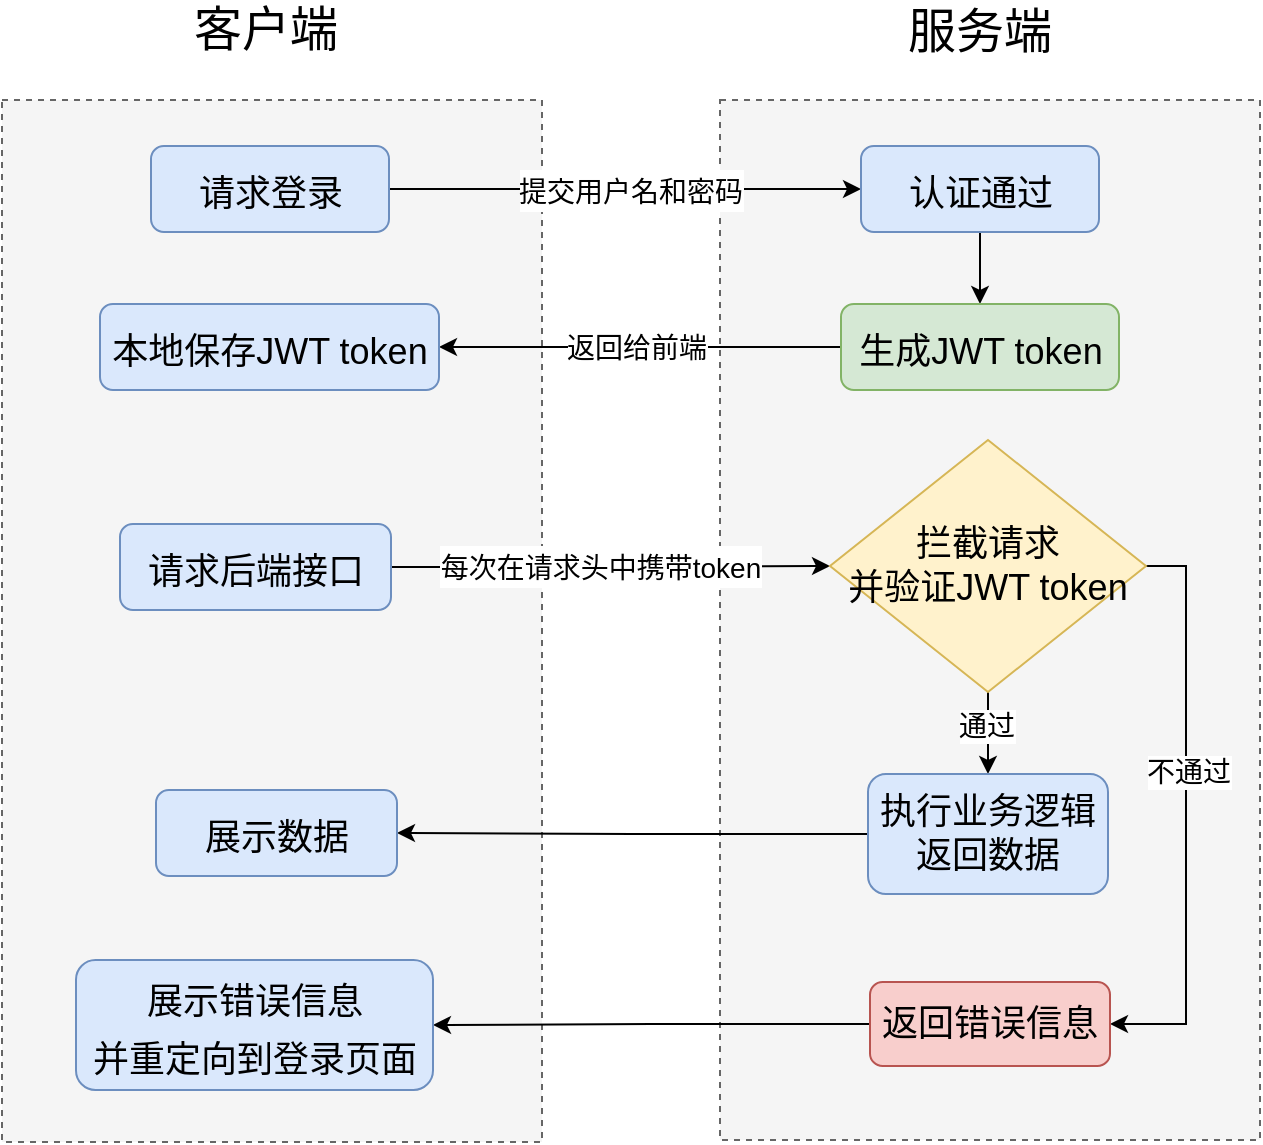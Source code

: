 <mxfile version="20.3.0" type="device"><diagram id="5mShfsmsJIJCnzJ2BHWy" name="第 1 页"><mxGraphModel dx="1038" dy="641" grid="0" gridSize="10" guides="1" tooltips="1" connect="1" arrows="1" fold="1" page="1" pageScale="1" pageWidth="827" pageHeight="1169" math="0" shadow="0"><root><mxCell id="0"/><mxCell id="1" parent="0"/><mxCell id="1ckoUlG3FwpZIvLxn8a1-1" value="" style="rounded=0;whiteSpace=wrap;html=1;dashed=1;fillColor=#f5f5f5;fontColor=#333333;strokeColor=#666666;" vertex="1" parent="1"><mxGeometry x="86" y="158" width="270" height="521" as="geometry"/></mxCell><mxCell id="1ckoUlG3FwpZIvLxn8a1-3" value="&lt;font style=&quot;font-size: 24px;&quot;&gt;客户端&lt;/font&gt;" style="text;html=1;strokeColor=none;fillColor=none;align=center;verticalAlign=middle;whiteSpace=wrap;rounded=0;dashed=1;" vertex="1" parent="1"><mxGeometry x="170" y="108" width="96" height="30" as="geometry"/></mxCell><mxCell id="1ckoUlG3FwpZIvLxn8a1-4" value="&lt;font style=&quot;font-size: 24px;&quot;&gt;服务端&lt;/font&gt;" style="text;html=1;strokeColor=none;fillColor=none;align=center;verticalAlign=middle;whiteSpace=wrap;rounded=0;dashed=1;" vertex="1" parent="1"><mxGeometry x="527" y="109" width="96" height="30" as="geometry"/></mxCell><mxCell id="1ckoUlG3FwpZIvLxn8a1-5" value="" style="rounded=0;whiteSpace=wrap;html=1;dashed=1;fillColor=#f5f5f5;fontColor=#333333;strokeColor=#666666;" vertex="1" parent="1"><mxGeometry x="445" y="158" width="270" height="520" as="geometry"/></mxCell><mxCell id="1ckoUlG3FwpZIvLxn8a1-8" style="edgeStyle=orthogonalEdgeStyle;rounded=0;orthogonalLoop=1;jettySize=auto;html=1;exitX=1;exitY=0.5;exitDx=0;exitDy=0;entryX=0;entryY=0.5;entryDx=0;entryDy=0;fontSize=18;" edge="1" parent="1" source="1ckoUlG3FwpZIvLxn8a1-6" target="1ckoUlG3FwpZIvLxn8a1-7"><mxGeometry relative="1" as="geometry"/></mxCell><mxCell id="1ckoUlG3FwpZIvLxn8a1-9" value="&lt;font style=&quot;font-size: 14px;&quot;&gt;提交用户名和密码&lt;/font&gt;" style="edgeLabel;html=1;align=center;verticalAlign=middle;resizable=0;points=[];fontSize=18;" vertex="1" connectable="0" parent="1ckoUlG3FwpZIvLxn8a1-8"><mxGeometry x="-0.182" relative="1" as="geometry"><mxPoint x="24" as="offset"/></mxGeometry></mxCell><mxCell id="1ckoUlG3FwpZIvLxn8a1-6" value="&lt;font style=&quot;font-size: 18px;&quot;&gt;请求登录&lt;/font&gt;" style="rounded=1;whiteSpace=wrap;html=1;fontSize=24;fillColor=#dae8fc;strokeColor=#6c8ebf;" vertex="1" parent="1"><mxGeometry x="160.5" y="181" width="119" height="43" as="geometry"/></mxCell><mxCell id="1ckoUlG3FwpZIvLxn8a1-12" style="edgeStyle=orthogonalEdgeStyle;rounded=0;orthogonalLoop=1;jettySize=auto;html=1;exitX=0.5;exitY=1;exitDx=0;exitDy=0;entryX=0.5;entryY=0;entryDx=0;entryDy=0;fontSize=14;" edge="1" parent="1" source="1ckoUlG3FwpZIvLxn8a1-7" target="1ckoUlG3FwpZIvLxn8a1-10"><mxGeometry relative="1" as="geometry"/></mxCell><mxCell id="1ckoUlG3FwpZIvLxn8a1-7" value="&lt;font style=&quot;font-size: 18px;&quot;&gt;认证通过&lt;/font&gt;" style="rounded=1;whiteSpace=wrap;html=1;fontSize=24;fillColor=#dae8fc;strokeColor=#6c8ebf;" vertex="1" parent="1"><mxGeometry x="515.5" y="181" width="119" height="43" as="geometry"/></mxCell><mxCell id="1ckoUlG3FwpZIvLxn8a1-13" style="edgeStyle=orthogonalEdgeStyle;rounded=0;orthogonalLoop=1;jettySize=auto;html=1;exitX=0;exitY=0.5;exitDx=0;exitDy=0;entryX=1;entryY=0.5;entryDx=0;entryDy=0;fontSize=14;" edge="1" parent="1" source="1ckoUlG3FwpZIvLxn8a1-10" target="1ckoUlG3FwpZIvLxn8a1-11"><mxGeometry relative="1" as="geometry"/></mxCell><mxCell id="1ckoUlG3FwpZIvLxn8a1-14" value="返回给前端" style="edgeLabel;html=1;align=center;verticalAlign=middle;resizable=0;points=[];fontSize=14;" vertex="1" connectable="0" parent="1ckoUlG3FwpZIvLxn8a1-13"><mxGeometry x="-0.117" relative="1" as="geometry"><mxPoint x="-14" as="offset"/></mxGeometry></mxCell><mxCell id="1ckoUlG3FwpZIvLxn8a1-10" value="&lt;font style=&quot;font-size: 18px;&quot;&gt;生成JWT token&lt;/font&gt;" style="rounded=1;whiteSpace=wrap;html=1;fontSize=24;fillColor=#d5e8d4;strokeColor=#82b366;" vertex="1" parent="1"><mxGeometry x="505.5" y="260" width="139" height="43" as="geometry"/></mxCell><mxCell id="1ckoUlG3FwpZIvLxn8a1-11" value="&lt;font style=&quot;font-size: 18px;&quot;&gt;本地保存JWT token&lt;/font&gt;" style="rounded=1;whiteSpace=wrap;html=1;fontSize=24;fillColor=#dae8fc;strokeColor=#6c8ebf;" vertex="1" parent="1"><mxGeometry x="135" y="260" width="169.5" height="43" as="geometry"/></mxCell><mxCell id="1ckoUlG3FwpZIvLxn8a1-17" style="edgeStyle=orthogonalEdgeStyle;rounded=0;orthogonalLoop=1;jettySize=auto;html=1;exitX=1;exitY=0.5;exitDx=0;exitDy=0;fontSize=18;" edge="1" parent="1" source="1ckoUlG3FwpZIvLxn8a1-15" target="1ckoUlG3FwpZIvLxn8a1-16"><mxGeometry relative="1" as="geometry"/></mxCell><mxCell id="1ckoUlG3FwpZIvLxn8a1-18" value="&lt;font style=&quot;font-size: 14px;&quot;&gt;每次在请求头中携带token&lt;/font&gt;" style="edgeLabel;html=1;align=center;verticalAlign=middle;resizable=0;points=[];fontSize=18;" vertex="1" connectable="0" parent="1ckoUlG3FwpZIvLxn8a1-17"><mxGeometry x="-0.113" y="-1" relative="1" as="geometry"><mxPoint x="7" y="-2" as="offset"/></mxGeometry></mxCell><mxCell id="1ckoUlG3FwpZIvLxn8a1-15" value="&lt;font style=&quot;font-size: 18px;&quot;&gt;请求后端接口&lt;/font&gt;" style="rounded=1;whiteSpace=wrap;html=1;fontSize=24;fillColor=#dae8fc;strokeColor=#6c8ebf;" vertex="1" parent="1"><mxGeometry x="145" y="370" width="135.5" height="43" as="geometry"/></mxCell><mxCell id="1ckoUlG3FwpZIvLxn8a1-21" style="edgeStyle=orthogonalEdgeStyle;rounded=0;orthogonalLoop=1;jettySize=auto;html=1;exitX=0.5;exitY=1;exitDx=0;exitDy=0;entryX=0.5;entryY=0;entryDx=0;entryDy=0;fontSize=18;" edge="1" parent="1" source="1ckoUlG3FwpZIvLxn8a1-16" target="1ckoUlG3FwpZIvLxn8a1-19"><mxGeometry relative="1" as="geometry"><Array as="points"><mxPoint x="579" y="477"/><mxPoint x="579" y="477"/></Array></mxGeometry></mxCell><mxCell id="1ckoUlG3FwpZIvLxn8a1-28" value="通过" style="edgeLabel;html=1;align=center;verticalAlign=middle;resizable=0;points=[];fontSize=14;" vertex="1" connectable="0" parent="1ckoUlG3FwpZIvLxn8a1-21"><mxGeometry x="-0.534" y="-1" relative="1" as="geometry"><mxPoint y="7" as="offset"/></mxGeometry></mxCell><mxCell id="1ckoUlG3FwpZIvLxn8a1-25" style="edgeStyle=orthogonalEdgeStyle;rounded=0;orthogonalLoop=1;jettySize=auto;html=1;exitX=1;exitY=0.5;exitDx=0;exitDy=0;entryX=1;entryY=0.5;entryDx=0;entryDy=0;fontSize=14;" edge="1" parent="1" source="1ckoUlG3FwpZIvLxn8a1-16" target="1ckoUlG3FwpZIvLxn8a1-22"><mxGeometry relative="1" as="geometry"/></mxCell><mxCell id="1ckoUlG3FwpZIvLxn8a1-26" value="不通过" style="edgeLabel;html=1;align=center;verticalAlign=middle;resizable=0;points=[];fontSize=14;" vertex="1" connectable="0" parent="1ckoUlG3FwpZIvLxn8a1-25"><mxGeometry x="-0.183" y="1" relative="1" as="geometry"><mxPoint y="6" as="offset"/></mxGeometry></mxCell><mxCell id="1ckoUlG3FwpZIvLxn8a1-16" value="&lt;font style=&quot;font-size: 18px;&quot;&gt;拦截请求&lt;br&gt;并验证JWT token&lt;/font&gt;" style="rhombus;whiteSpace=wrap;html=1;fontSize=14;fillColor=#fff2cc;strokeColor=#d6b656;" vertex="1" parent="1"><mxGeometry x="500" y="328" width="158" height="126" as="geometry"/></mxCell><mxCell id="1ckoUlG3FwpZIvLxn8a1-29" style="edgeStyle=orthogonalEdgeStyle;rounded=0;orthogonalLoop=1;jettySize=auto;html=1;exitX=0;exitY=0.5;exitDx=0;exitDy=0;entryX=1;entryY=0.5;entryDx=0;entryDy=0;fontSize=14;" edge="1" parent="1" source="1ckoUlG3FwpZIvLxn8a1-19" target="1ckoUlG3FwpZIvLxn8a1-20"><mxGeometry relative="1" as="geometry"/></mxCell><mxCell id="1ckoUlG3FwpZIvLxn8a1-19" value="&lt;font style=&quot;font-size: 18px;&quot;&gt;执行业务逻辑&lt;br&gt;返回数据&lt;/font&gt;" style="rounded=1;whiteSpace=wrap;html=1;fontSize=14;fillColor=#dae8fc;strokeColor=#6c8ebf;" vertex="1" parent="1"><mxGeometry x="519" y="495" width="120" height="60" as="geometry"/></mxCell><mxCell id="1ckoUlG3FwpZIvLxn8a1-20" value="&lt;font style=&quot;font-size: 18px;&quot;&gt;展示数据&lt;/font&gt;" style="rounded=1;whiteSpace=wrap;html=1;fontSize=24;fillColor=#dae8fc;strokeColor=#6c8ebf;" vertex="1" parent="1"><mxGeometry x="163" y="503" width="120.5" height="43" as="geometry"/></mxCell><mxCell id="1ckoUlG3FwpZIvLxn8a1-27" style="edgeStyle=orthogonalEdgeStyle;rounded=0;orthogonalLoop=1;jettySize=auto;html=1;exitX=0;exitY=0.5;exitDx=0;exitDy=0;fontSize=14;" edge="1" parent="1" source="1ckoUlG3FwpZIvLxn8a1-22" target="1ckoUlG3FwpZIvLxn8a1-23"><mxGeometry relative="1" as="geometry"/></mxCell><mxCell id="1ckoUlG3FwpZIvLxn8a1-22" value="&lt;font style=&quot;font-size: 18px;&quot;&gt;返回错误信息&lt;br&gt;&lt;/font&gt;" style="rounded=1;whiteSpace=wrap;html=1;fontSize=14;fillColor=#f8cecc;strokeColor=#b85450;" vertex="1" parent="1"><mxGeometry x="520" y="599" width="120" height="42" as="geometry"/></mxCell><mxCell id="1ckoUlG3FwpZIvLxn8a1-23" value="&lt;font style=&quot;font-size: 18px;&quot;&gt;展示错误信息&lt;br&gt;并重定向到登录页面&lt;br&gt;&lt;/font&gt;" style="rounded=1;whiteSpace=wrap;html=1;fontSize=24;fillColor=#dae8fc;strokeColor=#6c8ebf;" vertex="1" parent="1"><mxGeometry x="123" y="588" width="178.5" height="65" as="geometry"/></mxCell></root></mxGraphModel></diagram></mxfile>